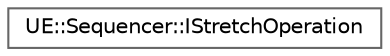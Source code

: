 digraph "Graphical Class Hierarchy"
{
 // INTERACTIVE_SVG=YES
 // LATEX_PDF_SIZE
  bgcolor="transparent";
  edge [fontname=Helvetica,fontsize=10,labelfontname=Helvetica,labelfontsize=10];
  node [fontname=Helvetica,fontsize=10,shape=box,height=0.2,width=0.4];
  rankdir="LR";
  Node0 [id="Node000000",label="UE::Sequencer::IStretchOperation",height=0.2,width=0.4,color="grey40", fillcolor="white", style="filled",URL="$d6/dd5/classUE_1_1Sequencer_1_1IStretchOperation.html",tooltip=" "];
}
